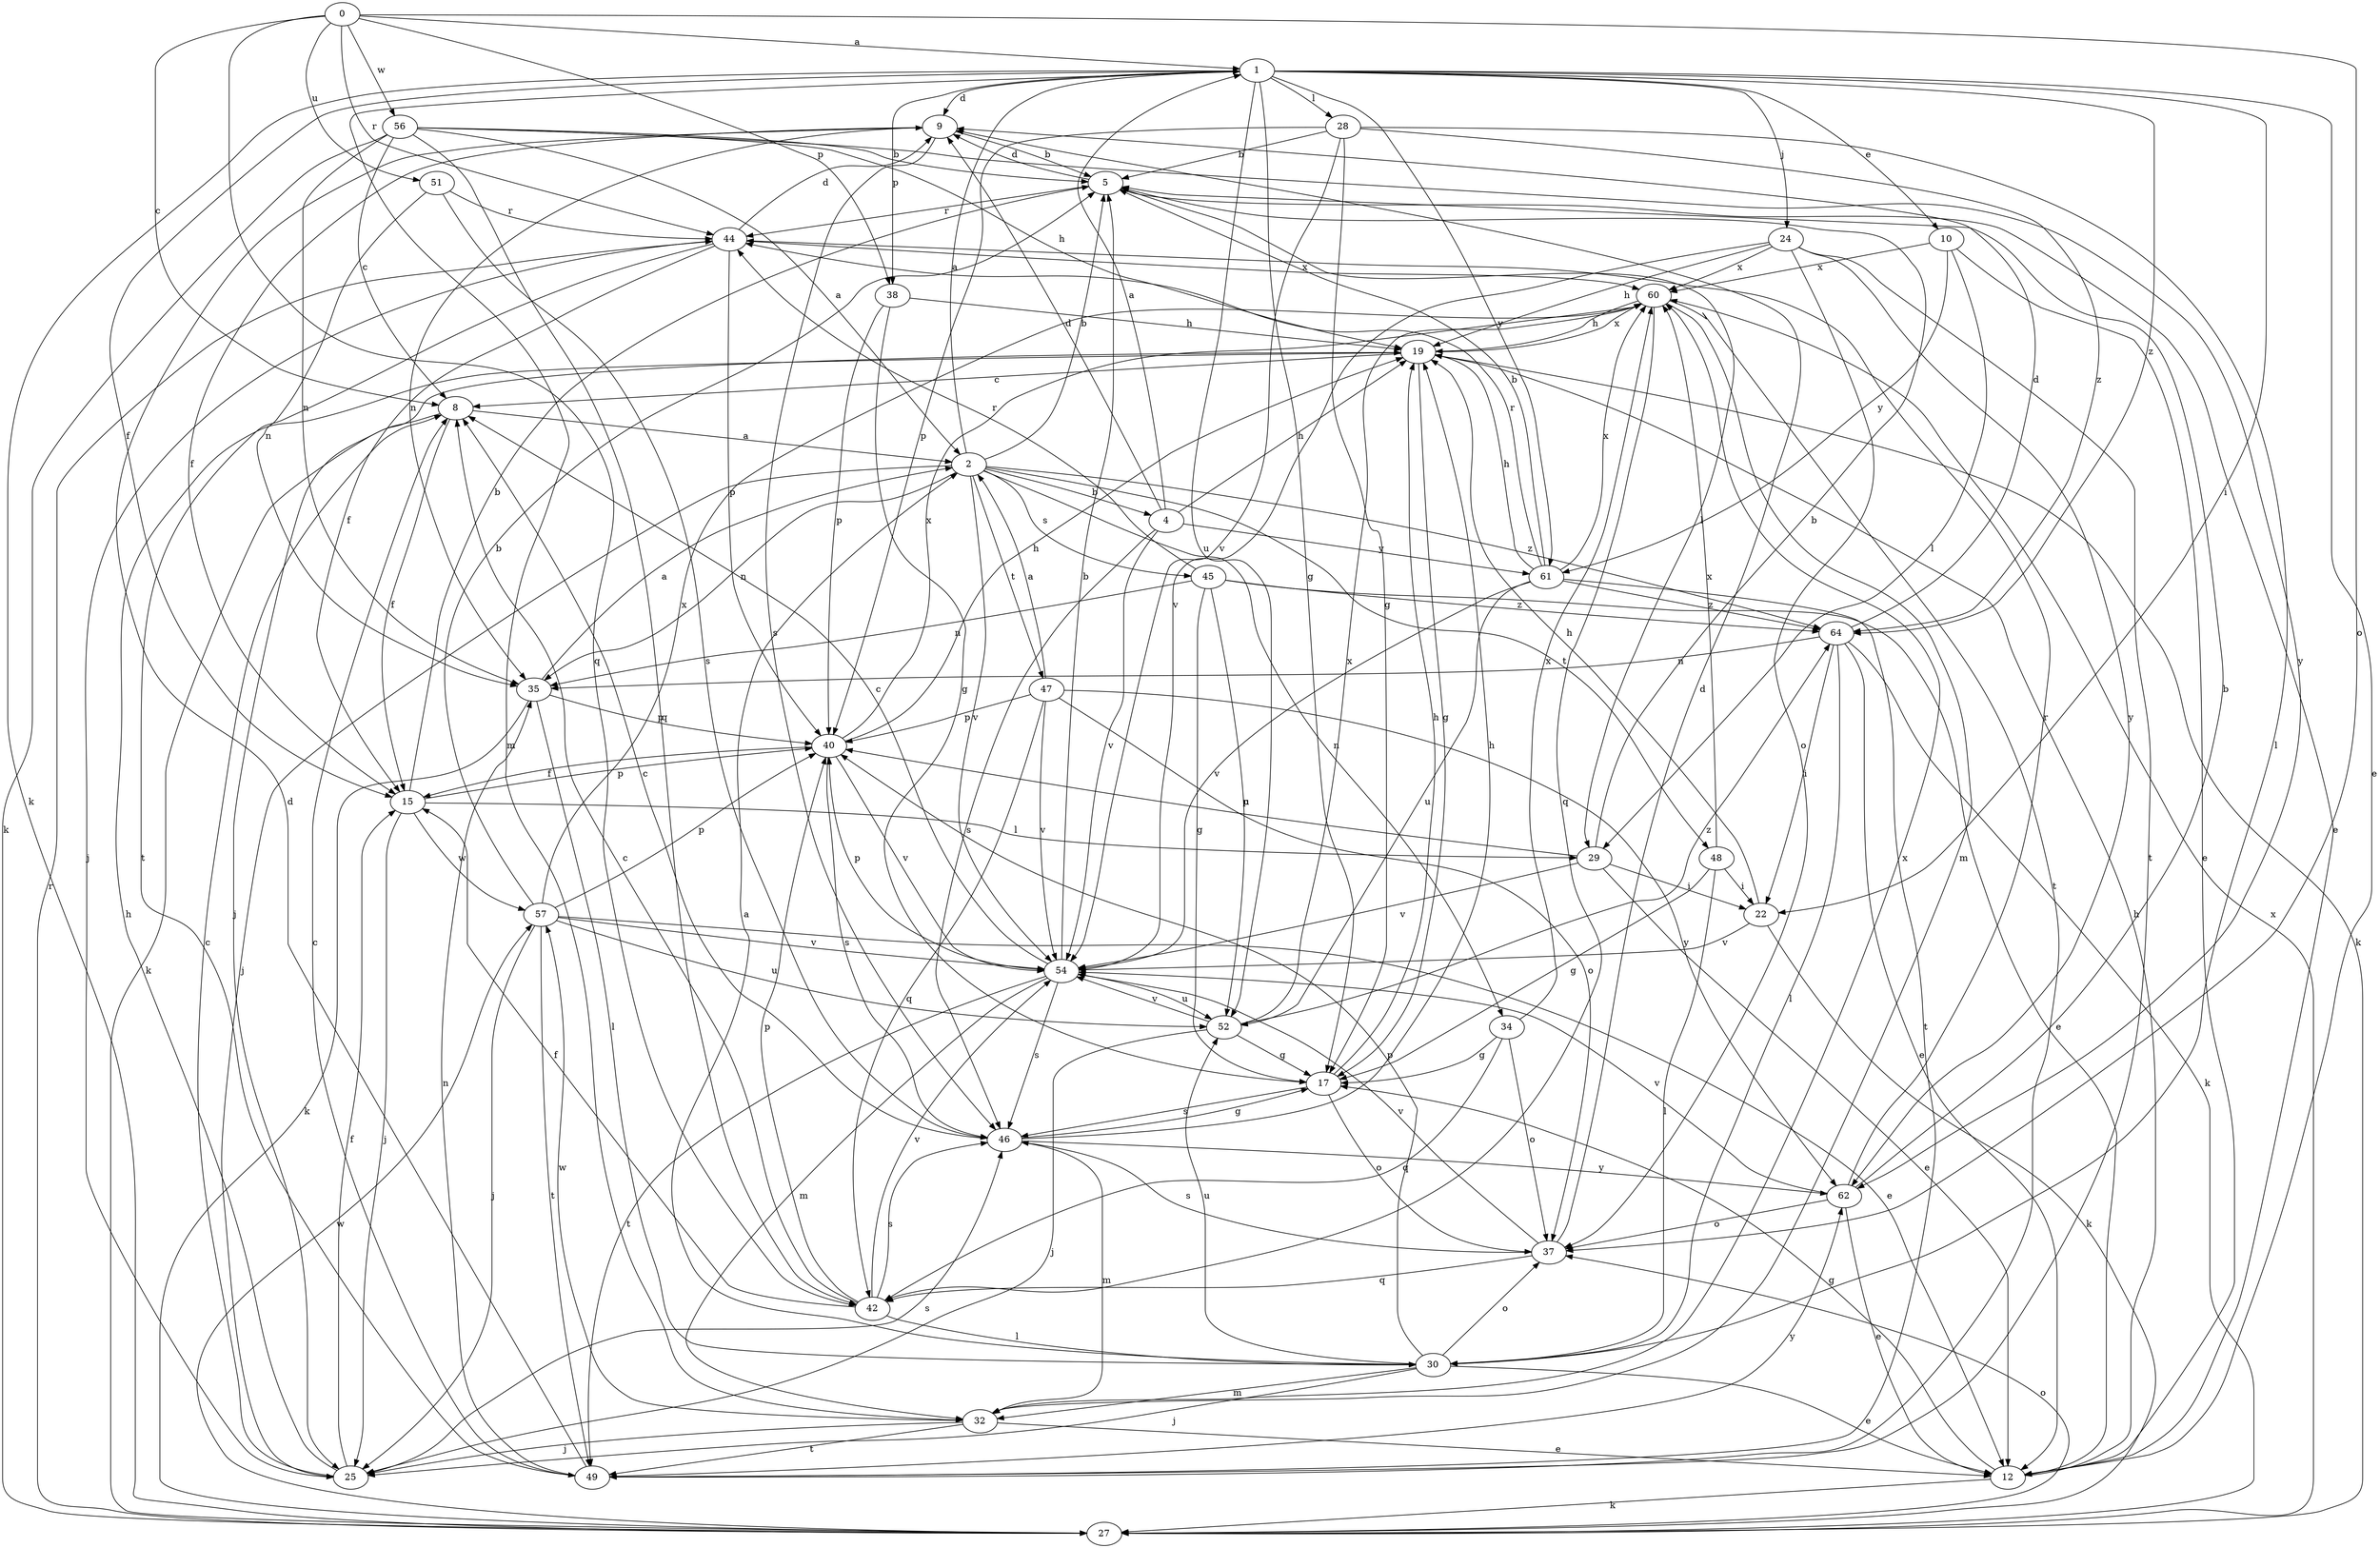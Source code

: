 strict digraph  {
0;
1;
2;
4;
5;
8;
9;
10;
12;
15;
17;
19;
22;
24;
25;
27;
28;
29;
30;
32;
34;
35;
37;
38;
40;
42;
44;
45;
46;
47;
48;
49;
51;
52;
54;
56;
57;
60;
61;
62;
64;
0 -> 1  [label=a];
0 -> 8  [label=c];
0 -> 37  [label=o];
0 -> 38  [label=p];
0 -> 42  [label=q];
0 -> 44  [label=r];
0 -> 51  [label=u];
0 -> 56  [label=w];
1 -> 9  [label=d];
1 -> 10  [label=e];
1 -> 12  [label=e];
1 -> 15  [label=f];
1 -> 17  [label=g];
1 -> 22  [label=i];
1 -> 24  [label=j];
1 -> 27  [label=k];
1 -> 28  [label=l];
1 -> 32  [label=m];
1 -> 38  [label=p];
1 -> 52  [label=u];
1 -> 61  [label=y];
1 -> 64  [label=z];
2 -> 1  [label=a];
2 -> 4  [label=b];
2 -> 5  [label=b];
2 -> 25  [label=j];
2 -> 34  [label=n];
2 -> 35  [label=n];
2 -> 45  [label=s];
2 -> 47  [label=t];
2 -> 48  [label=t];
2 -> 54  [label=v];
2 -> 64  [label=z];
4 -> 1  [label=a];
4 -> 9  [label=d];
4 -> 19  [label=h];
4 -> 46  [label=s];
4 -> 54  [label=v];
4 -> 61  [label=y];
5 -> 9  [label=d];
5 -> 12  [label=e];
5 -> 29  [label=l];
5 -> 44  [label=r];
8 -> 2  [label=a];
8 -> 15  [label=f];
8 -> 27  [label=k];
9 -> 5  [label=b];
9 -> 15  [label=f];
9 -> 35  [label=n];
9 -> 46  [label=s];
10 -> 12  [label=e];
10 -> 29  [label=l];
10 -> 60  [label=x];
10 -> 61  [label=y];
12 -> 17  [label=g];
12 -> 19  [label=h];
12 -> 27  [label=k];
15 -> 5  [label=b];
15 -> 25  [label=j];
15 -> 29  [label=l];
15 -> 40  [label=p];
15 -> 57  [label=w];
17 -> 19  [label=h];
17 -> 37  [label=o];
17 -> 46  [label=s];
19 -> 8  [label=c];
19 -> 17  [label=g];
19 -> 25  [label=j];
19 -> 27  [label=k];
19 -> 60  [label=x];
22 -> 19  [label=h];
22 -> 27  [label=k];
22 -> 54  [label=v];
24 -> 19  [label=h];
24 -> 37  [label=o];
24 -> 49  [label=t];
24 -> 54  [label=v];
24 -> 60  [label=x];
24 -> 62  [label=y];
25 -> 8  [label=c];
25 -> 15  [label=f];
25 -> 19  [label=h];
25 -> 46  [label=s];
27 -> 37  [label=o];
27 -> 44  [label=r];
27 -> 57  [label=w];
27 -> 60  [label=x];
28 -> 5  [label=b];
28 -> 17  [label=g];
28 -> 30  [label=l];
28 -> 40  [label=p];
28 -> 54  [label=v];
28 -> 64  [label=z];
29 -> 5  [label=b];
29 -> 12  [label=e];
29 -> 22  [label=i];
29 -> 40  [label=p];
29 -> 54  [label=v];
30 -> 2  [label=a];
30 -> 12  [label=e];
30 -> 25  [label=j];
30 -> 32  [label=m];
30 -> 37  [label=o];
30 -> 40  [label=p];
30 -> 52  [label=u];
32 -> 12  [label=e];
32 -> 25  [label=j];
32 -> 49  [label=t];
32 -> 57  [label=w];
32 -> 60  [label=x];
34 -> 17  [label=g];
34 -> 37  [label=o];
34 -> 42  [label=q];
34 -> 60  [label=x];
35 -> 2  [label=a];
35 -> 27  [label=k];
35 -> 30  [label=l];
35 -> 40  [label=p];
37 -> 9  [label=d];
37 -> 42  [label=q];
37 -> 46  [label=s];
37 -> 54  [label=v];
38 -> 17  [label=g];
38 -> 19  [label=h];
38 -> 40  [label=p];
40 -> 15  [label=f];
40 -> 19  [label=h];
40 -> 46  [label=s];
40 -> 54  [label=v];
40 -> 60  [label=x];
42 -> 8  [label=c];
42 -> 15  [label=f];
42 -> 30  [label=l];
42 -> 40  [label=p];
42 -> 46  [label=s];
42 -> 54  [label=v];
44 -> 9  [label=d];
44 -> 15  [label=f];
44 -> 25  [label=j];
44 -> 40  [label=p];
44 -> 49  [label=t];
44 -> 60  [label=x];
45 -> 12  [label=e];
45 -> 17  [label=g];
45 -> 35  [label=n];
45 -> 44  [label=r];
45 -> 52  [label=u];
45 -> 64  [label=z];
46 -> 8  [label=c];
46 -> 17  [label=g];
46 -> 19  [label=h];
46 -> 32  [label=m];
46 -> 62  [label=y];
47 -> 2  [label=a];
47 -> 37  [label=o];
47 -> 40  [label=p];
47 -> 42  [label=q];
47 -> 54  [label=v];
47 -> 62  [label=y];
48 -> 17  [label=g];
48 -> 22  [label=i];
48 -> 30  [label=l];
48 -> 60  [label=x];
49 -> 8  [label=c];
49 -> 9  [label=d];
49 -> 35  [label=n];
49 -> 62  [label=y];
51 -> 35  [label=n];
51 -> 44  [label=r];
51 -> 46  [label=s];
52 -> 17  [label=g];
52 -> 25  [label=j];
52 -> 54  [label=v];
52 -> 60  [label=x];
52 -> 64  [label=z];
54 -> 5  [label=b];
54 -> 8  [label=c];
54 -> 32  [label=m];
54 -> 40  [label=p];
54 -> 46  [label=s];
54 -> 49  [label=t];
54 -> 52  [label=u];
56 -> 2  [label=a];
56 -> 5  [label=b];
56 -> 8  [label=c];
56 -> 19  [label=h];
56 -> 27  [label=k];
56 -> 35  [label=n];
56 -> 42  [label=q];
56 -> 62  [label=y];
57 -> 5  [label=b];
57 -> 12  [label=e];
57 -> 25  [label=j];
57 -> 40  [label=p];
57 -> 49  [label=t];
57 -> 52  [label=u];
57 -> 54  [label=v];
57 -> 60  [label=x];
60 -> 19  [label=h];
60 -> 32  [label=m];
60 -> 42  [label=q];
60 -> 49  [label=t];
61 -> 5  [label=b];
61 -> 19  [label=h];
61 -> 44  [label=r];
61 -> 49  [label=t];
61 -> 52  [label=u];
61 -> 54  [label=v];
61 -> 60  [label=x];
61 -> 64  [label=z];
62 -> 5  [label=b];
62 -> 12  [label=e];
62 -> 37  [label=o];
62 -> 44  [label=r];
62 -> 54  [label=v];
64 -> 9  [label=d];
64 -> 12  [label=e];
64 -> 22  [label=i];
64 -> 27  [label=k];
64 -> 30  [label=l];
64 -> 35  [label=n];
}
